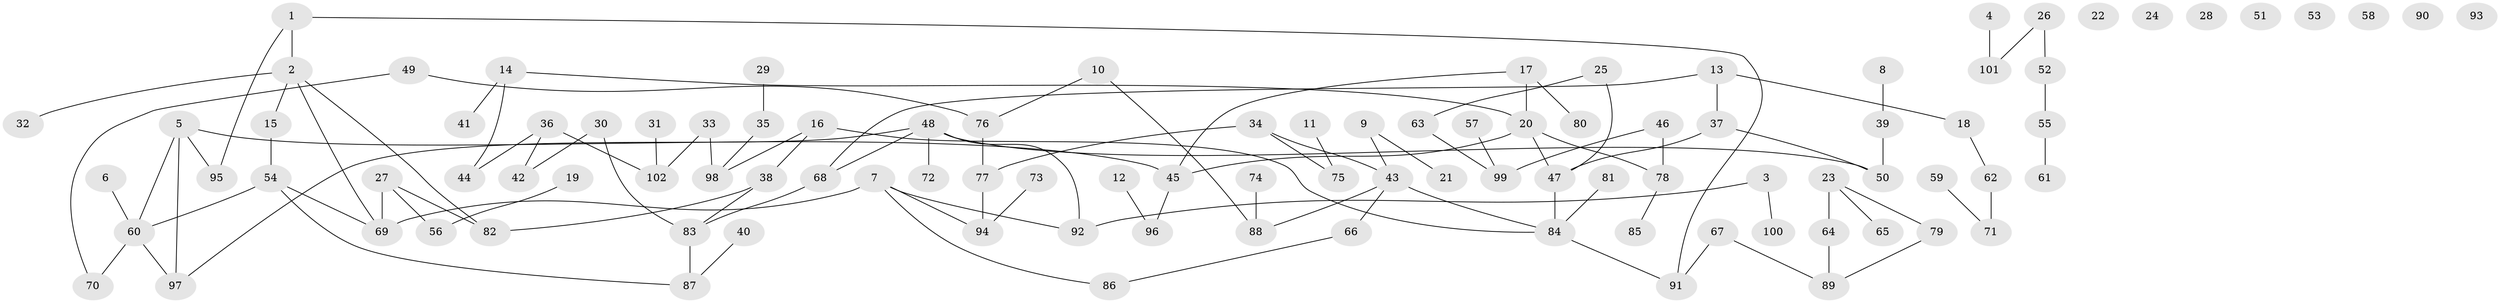 // coarse degree distribution, {4: 0.24242424242424243, 3: 0.12121212121212122, 5: 0.030303030303030304, 2: 0.24242424242424243, 1: 0.2727272727272727, 6: 0.06060606060606061, 8: 0.030303030303030304}
// Generated by graph-tools (version 1.1) at 2025/48/03/04/25 22:48:01]
// undirected, 102 vertices, 112 edges
graph export_dot {
  node [color=gray90,style=filled];
  1;
  2;
  3;
  4;
  5;
  6;
  7;
  8;
  9;
  10;
  11;
  12;
  13;
  14;
  15;
  16;
  17;
  18;
  19;
  20;
  21;
  22;
  23;
  24;
  25;
  26;
  27;
  28;
  29;
  30;
  31;
  32;
  33;
  34;
  35;
  36;
  37;
  38;
  39;
  40;
  41;
  42;
  43;
  44;
  45;
  46;
  47;
  48;
  49;
  50;
  51;
  52;
  53;
  54;
  55;
  56;
  57;
  58;
  59;
  60;
  61;
  62;
  63;
  64;
  65;
  66;
  67;
  68;
  69;
  70;
  71;
  72;
  73;
  74;
  75;
  76;
  77;
  78;
  79;
  80;
  81;
  82;
  83;
  84;
  85;
  86;
  87;
  88;
  89;
  90;
  91;
  92;
  93;
  94;
  95;
  96;
  97;
  98;
  99;
  100;
  101;
  102;
  1 -- 2;
  1 -- 91;
  1 -- 95;
  2 -- 15;
  2 -- 32;
  2 -- 69;
  2 -- 82;
  3 -- 92;
  3 -- 100;
  4 -- 101;
  5 -- 45;
  5 -- 60;
  5 -- 95;
  5 -- 97;
  6 -- 60;
  7 -- 69;
  7 -- 86;
  7 -- 92;
  7 -- 94;
  8 -- 39;
  9 -- 21;
  9 -- 43;
  10 -- 76;
  10 -- 88;
  11 -- 75;
  12 -- 96;
  13 -- 18;
  13 -- 37;
  13 -- 68;
  14 -- 20;
  14 -- 41;
  14 -- 44;
  15 -- 54;
  16 -- 38;
  16 -- 84;
  16 -- 98;
  17 -- 20;
  17 -- 45;
  17 -- 80;
  18 -- 62;
  19 -- 56;
  20 -- 45;
  20 -- 47;
  20 -- 78;
  23 -- 64;
  23 -- 65;
  23 -- 79;
  25 -- 47;
  25 -- 63;
  26 -- 52;
  26 -- 101;
  27 -- 56;
  27 -- 69;
  27 -- 82;
  29 -- 35;
  30 -- 42;
  30 -- 83;
  31 -- 102;
  33 -- 98;
  33 -- 102;
  34 -- 43;
  34 -- 75;
  34 -- 77;
  35 -- 98;
  36 -- 42;
  36 -- 44;
  36 -- 102;
  37 -- 47;
  37 -- 50;
  38 -- 82;
  38 -- 83;
  39 -- 50;
  40 -- 87;
  43 -- 66;
  43 -- 84;
  43 -- 88;
  45 -- 96;
  46 -- 78;
  46 -- 99;
  47 -- 84;
  48 -- 50;
  48 -- 68;
  48 -- 72;
  48 -- 92;
  48 -- 97;
  49 -- 70;
  49 -- 76;
  52 -- 55;
  54 -- 60;
  54 -- 69;
  54 -- 87;
  55 -- 61;
  57 -- 99;
  59 -- 71;
  60 -- 70;
  60 -- 97;
  62 -- 71;
  63 -- 99;
  64 -- 89;
  66 -- 86;
  67 -- 89;
  67 -- 91;
  68 -- 83;
  73 -- 94;
  74 -- 88;
  76 -- 77;
  77 -- 94;
  78 -- 85;
  79 -- 89;
  81 -- 84;
  83 -- 87;
  84 -- 91;
}
